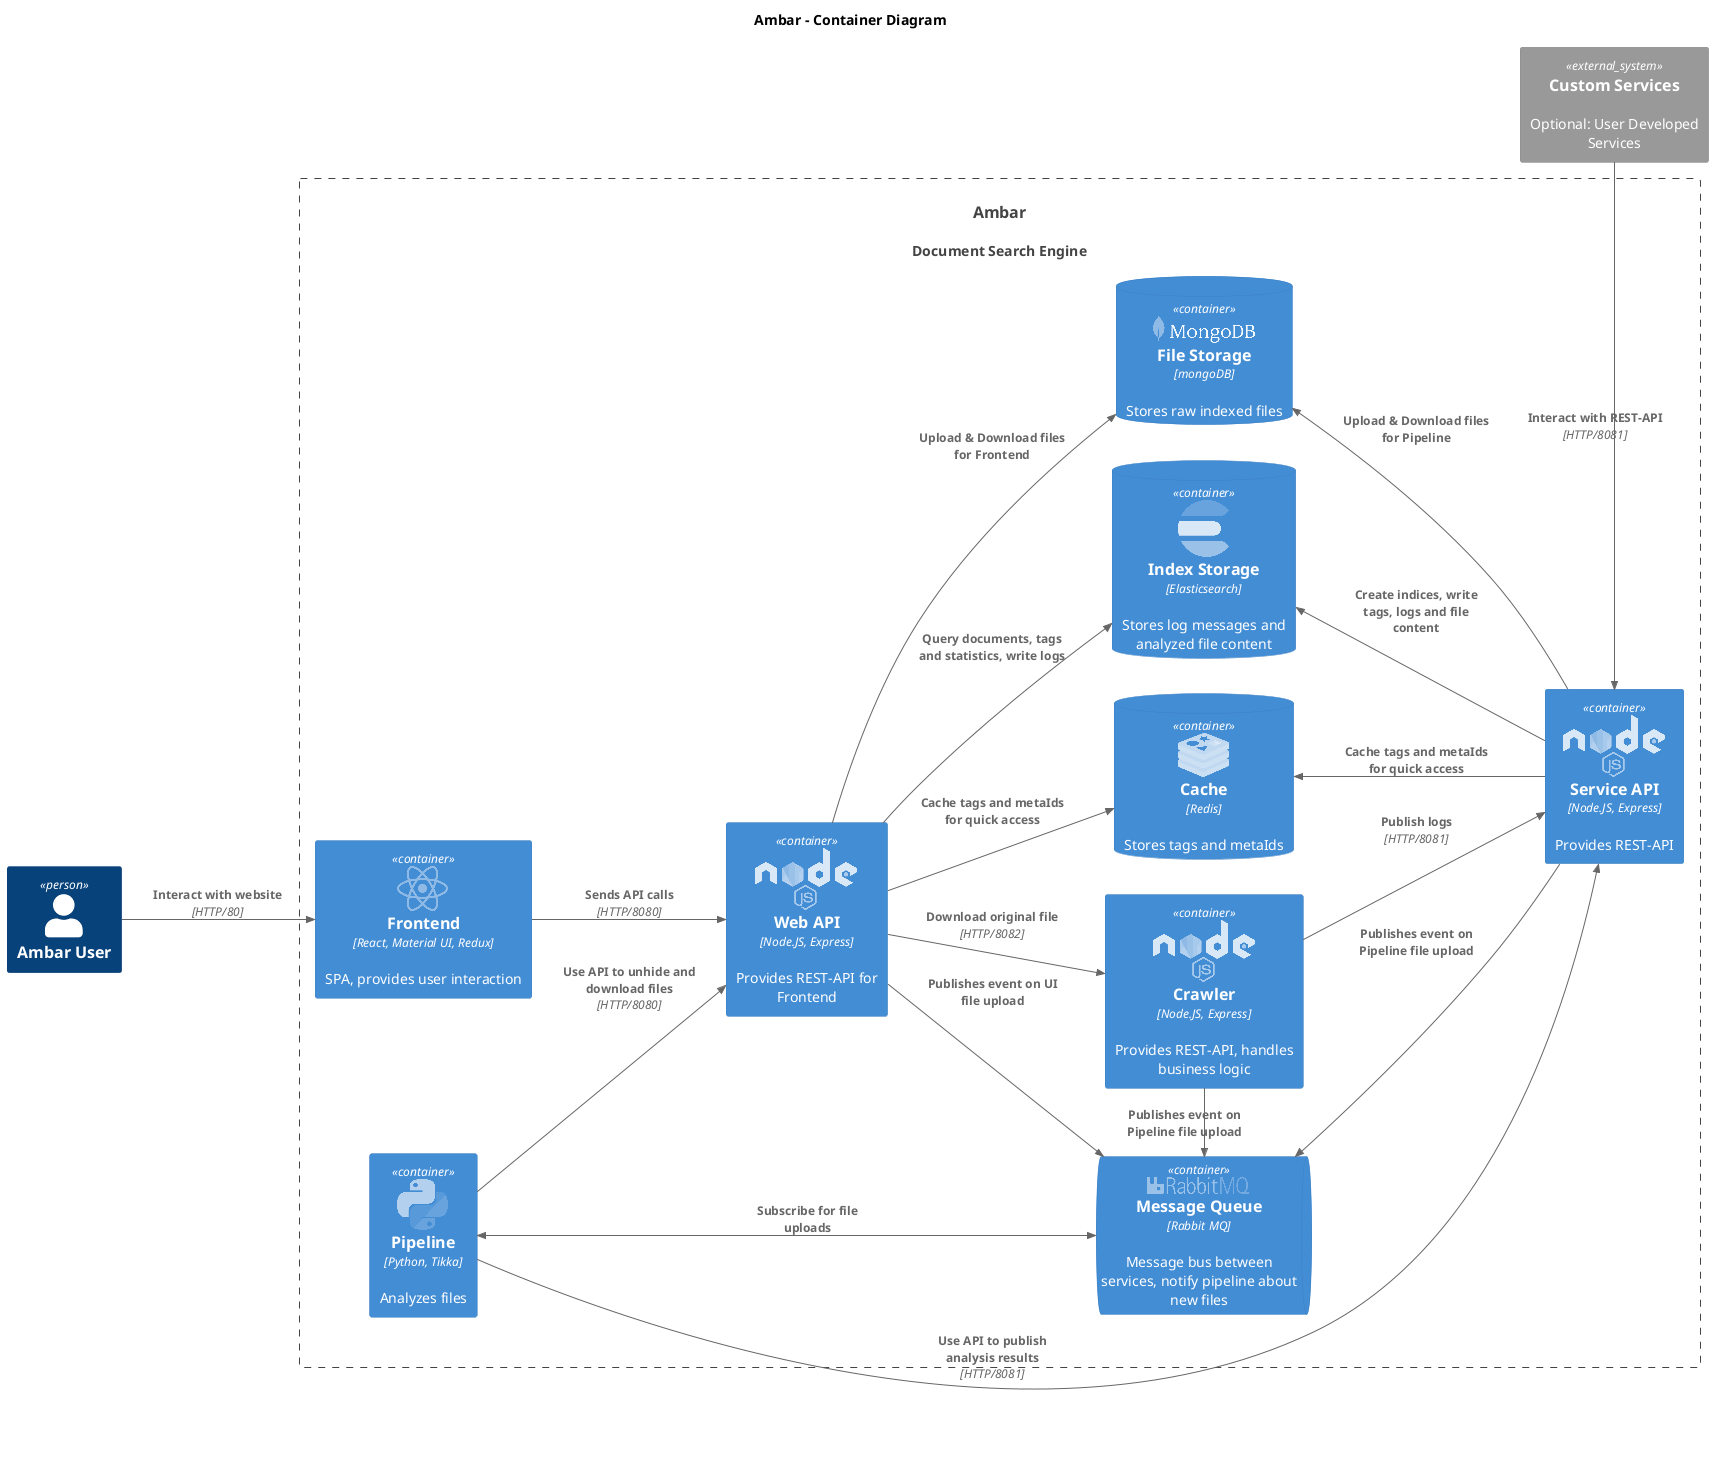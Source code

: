 @startuml ContainerDiagram
!include <C4/C4_Container>

!include <logos/react>
!include <logos/nodejs>
!include <logos/python>
!include <logos/mongodb>
!include <logos/rabbitmq>
!include <logos/elasticsearch>
!include <logos/redis>

LAYOUT_LANDSCAPE()

title Ambar - Container Diagram

Person(user, "Ambar User", "")
System(ambar, "Ambar", "Document Search Engine")
System_Ext(other, "Custom Services", "Optional: User Developed Services")

System_Boundary(ambar, "Ambar") {
    Container(frontend, "Frontend", "React, Material UI, Redux", "SPA, provides user interaction", $sprite="react")
    Container(web, "Web API", "Node.JS, Express", "Provides REST-API for Frontend", $sprite="nodejs")
    Container(service, "Service API", "Node.JS, Express", "Provides REST-API", $sprite="nodejs")
    Container(crawler, "Crawler", "Node.JS, Express", "Provides REST-API, handles business logic", $sprite="nodejs")
    Container(pipeline, "Pipeline", "Python, Tikka", "Analyzes files", $sprite="python")
    ContainerQueue(rabbit, "Message Queue", "Rabbit MQ", "Message bus between services, notify pipeline about new files", $sprite="rabbitmq")
    ContainerDb(mongo, "File Storage", "mongoDB", "Stores raw indexed files", $sprite="mongodb")
    ContainerDb(es, "Index Storage", "Elasticsearch", "Stores log messages and analyzed file content", $sprite="elasticsearch")
    ContainerDb(redis, "Cache", "Redis", "Stores tags and metaIds", $sprite="redis")
}

Rel(user, frontend, "Interact with website", "HTTP/80")
Rel_U(other, service, "Interact with REST-API", "HTTP/8081")
Rel(frontend, web, "Sends API calls", "HTTP/8080")

Rel(web, mongo, "Upload & Download files for Frontend")
Rel(web, es, "Query documents, tags and statistics, write logs")
Rel(web, redis, "Cache tags and metaIds for quick access")
Rel(web, rabbit, "Publishes event on UI file upload")
Rel(web, crawler, "Download original file", "HTTP/8082")

Rel_L(service, mongo, "Upload & Download files for Pipeline")
Rel_L(service, es, "Create indices, write tags, logs and file content")
Rel_L(service, redis, "Cache tags and metaIds for quick access")
Rel_L(service, rabbit, "Publishes event on Pipeline file upload")

BiRel(pipeline, rabbit, "Subscribe for file uploads")
Rel(pipeline, service, "Use API to publish analysis results", "HTTP/8081")
Rel(pipeline, web, "Use API to unhide and download files", "HTTP/8080")

Rel_U(crawler, rabbit, "Publishes event on Pipeline file upload")
Rel(crawler, service, "Publish logs", "HTTP/8081")

@enduml